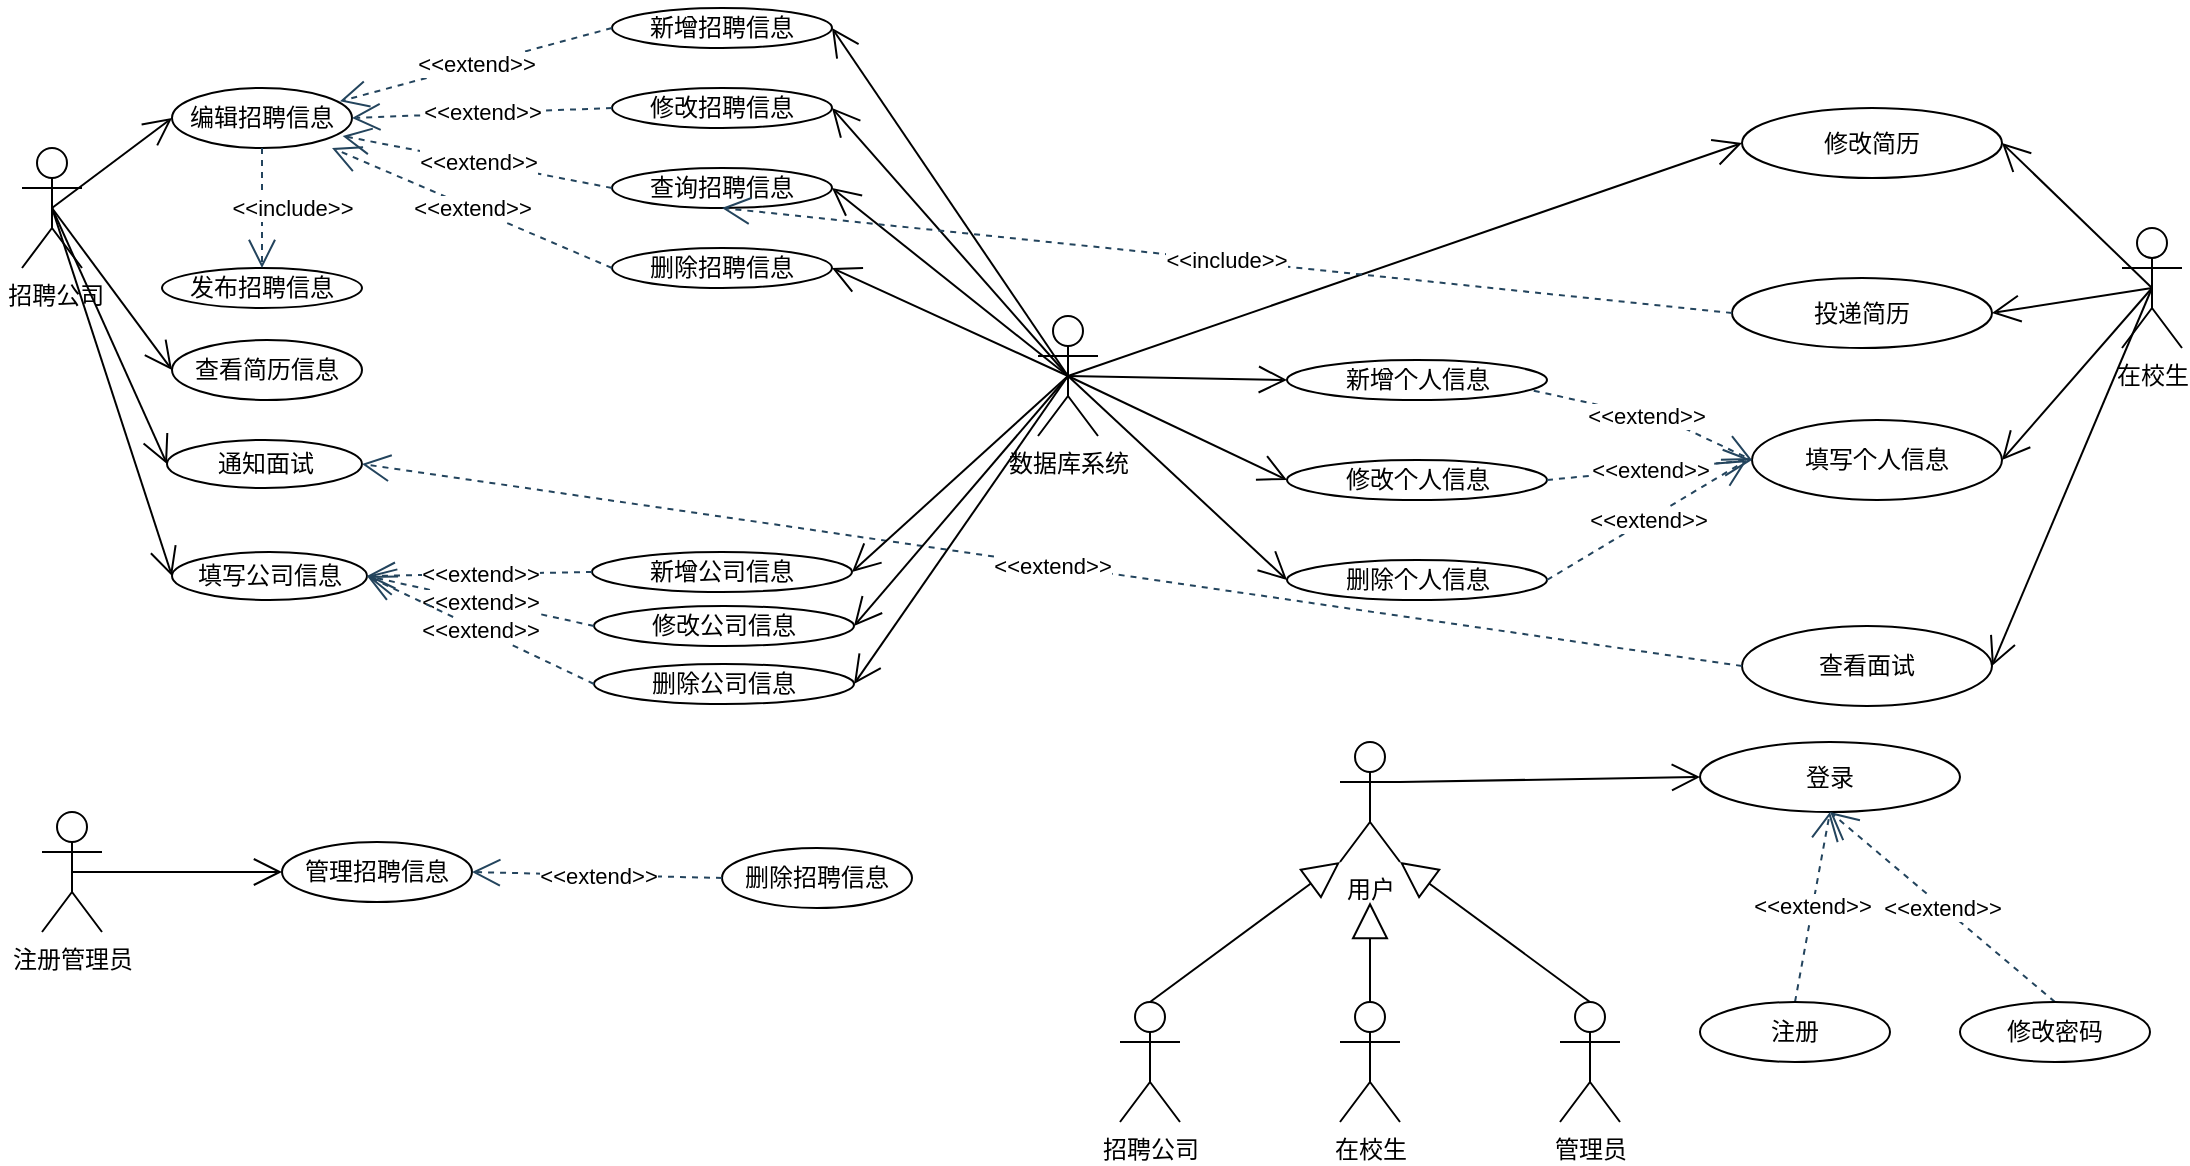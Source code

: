 <mxfile version="21.3.7" type="device">
  <diagram name="Page-1" id="13e1069c-82ec-6db2-03f1-153e76fe0fe0">
    <mxGraphModel dx="979" dy="470" grid="1" gridSize="10" guides="1" tooltips="1" connect="1" arrows="1" fold="1" page="1" pageScale="1" pageWidth="1100" pageHeight="850" background="none" math="0" shadow="0">
      <root>
        <mxCell id="0" />
        <mxCell id="1" parent="0" />
        <mxCell id="azs-YrkszmHlzCZsq6A1-1" value="&amp;nbsp;招聘公司&lt;br&gt;" style="shape=umlActor;verticalLabelPosition=bottom;verticalAlign=top;html=1;" parent="1" vertex="1">
          <mxGeometry x="10" y="80" width="30" height="60" as="geometry" />
        </mxCell>
        <mxCell id="azs-YrkszmHlzCZsq6A1-4" value="编辑招聘信息" style="ellipse;whiteSpace=wrap;html=1;" parent="1" vertex="1">
          <mxGeometry x="85" y="50" width="90" height="30" as="geometry" />
        </mxCell>
        <mxCell id="azs-YrkszmHlzCZsq6A1-7" value="" style="endArrow=open;endFill=1;endSize=12;html=1;rounded=0;entryX=0;entryY=0.5;entryDx=0;entryDy=0;" parent="1" target="azs-YrkszmHlzCZsq6A1-4" edge="1">
          <mxGeometry width="160" relative="1" as="geometry">
            <mxPoint x="25" y="110" as="sourcePoint" />
            <mxPoint x="154" y="73" as="targetPoint" />
          </mxGeometry>
        </mxCell>
        <mxCell id="azs-YrkszmHlzCZsq6A1-8" style="edgeStyle=orthogonalEdgeStyle;rounded=0;orthogonalLoop=1;jettySize=auto;html=1;exitX=0.5;exitY=1;exitDx=0;exitDy=0;" parent="1" source="azs-YrkszmHlzCZsq6A1-4" target="azs-YrkszmHlzCZsq6A1-4" edge="1">
          <mxGeometry relative="1" as="geometry" />
        </mxCell>
        <mxCell id="azs-YrkszmHlzCZsq6A1-9" value="查询招聘信息" style="ellipse;whiteSpace=wrap;html=1;" parent="1" vertex="1">
          <mxGeometry x="305" y="90" width="110" height="20" as="geometry" />
        </mxCell>
        <mxCell id="azs-YrkszmHlzCZsq6A1-10" value="删除招聘信息" style="ellipse;whiteSpace=wrap;html=1;" parent="1" vertex="1">
          <mxGeometry x="305" y="130" width="110" height="20" as="geometry" />
        </mxCell>
        <mxCell id="azs-YrkszmHlzCZsq6A1-11" value="修改招聘信息" style="ellipse;whiteSpace=wrap;html=1;" parent="1" vertex="1">
          <mxGeometry x="305" y="50" width="110" height="20" as="geometry" />
        </mxCell>
        <mxCell id="azs-YrkszmHlzCZsq6A1-12" value="新增招聘信息" style="ellipse;whiteSpace=wrap;html=1;" parent="1" vertex="1">
          <mxGeometry x="305" y="10" width="110" height="20" as="geometry" />
        </mxCell>
        <mxCell id="azs-YrkszmHlzCZsq6A1-13" style="edgeStyle=orthogonalEdgeStyle;rounded=0;orthogonalLoop=1;jettySize=auto;html=1;exitX=0.5;exitY=1;exitDx=0;exitDy=0;" parent="1" source="azs-YrkszmHlzCZsq6A1-11" target="azs-YrkszmHlzCZsq6A1-11" edge="1">
          <mxGeometry relative="1" as="geometry" />
        </mxCell>
        <mxCell id="azs-YrkszmHlzCZsq6A1-15" value="&amp;lt;&amp;lt;extend&amp;gt;&amp;gt;" style="endArrow=open;endSize=12;dashed=1;html=1;rounded=0;exitX=0;exitY=0.5;exitDx=0;exitDy=0;strokeColor=#23445d;fillColor=#bac8d3;entryX=0.933;entryY=0.222;entryDx=0;entryDy=0;entryPerimeter=0;" parent="1" source="azs-YrkszmHlzCZsq6A1-12" target="azs-YrkszmHlzCZsq6A1-4" edge="1">
          <mxGeometry width="160" relative="1" as="geometry">
            <mxPoint x="155" y="210" as="sourcePoint" />
            <mxPoint x="225" y="210" as="targetPoint" />
            <Array as="points" />
          </mxGeometry>
        </mxCell>
        <mxCell id="azs-YrkszmHlzCZsq6A1-17" value="&amp;lt;&amp;lt;extend&amp;gt;&amp;gt;" style="endArrow=open;endSize=12;dashed=1;html=1;rounded=0;exitX=0;exitY=0.5;exitDx=0;exitDy=0;strokeColor=#23445d;fillColor=#bac8d3;entryX=1;entryY=0.5;entryDx=0;entryDy=0;" parent="1" source="azs-YrkszmHlzCZsq6A1-11" target="azs-YrkszmHlzCZsq6A1-4" edge="1">
          <mxGeometry width="160" relative="1" as="geometry">
            <mxPoint x="395" y="80" as="sourcePoint" />
            <mxPoint x="175" y="70" as="targetPoint" />
            <Array as="points" />
          </mxGeometry>
        </mxCell>
        <mxCell id="azs-YrkszmHlzCZsq6A1-21" value="&amp;lt;&amp;lt;extend&amp;gt;&amp;gt;" style="endArrow=open;endSize=12;dashed=1;html=1;rounded=0;exitX=0;exitY=0.5;exitDx=0;exitDy=0;entryX=0.948;entryY=0.8;entryDx=0;entryDy=0;strokeColor=#23445d;fillColor=#bac8d3;entryPerimeter=0;" parent="1" source="azs-YrkszmHlzCZsq6A1-9" target="azs-YrkszmHlzCZsq6A1-4" edge="1">
          <mxGeometry width="160" relative="1" as="geometry">
            <mxPoint x="465" y="80" as="sourcePoint" />
            <mxPoint x="395" y="125" as="targetPoint" />
            <Array as="points" />
          </mxGeometry>
        </mxCell>
        <mxCell id="azs-YrkszmHlzCZsq6A1-22" value="&amp;lt;&amp;lt;extend&amp;gt;&amp;gt;" style="endArrow=open;endSize=12;dashed=1;html=1;rounded=0;exitX=0;exitY=0.5;exitDx=0;exitDy=0;entryX=0.889;entryY=1;entryDx=0;entryDy=0;strokeColor=#23445d;fillColor=#bac8d3;entryPerimeter=0;" parent="1" source="azs-YrkszmHlzCZsq6A1-10" target="azs-YrkszmHlzCZsq6A1-4" edge="1">
          <mxGeometry width="160" relative="1" as="geometry">
            <mxPoint x="505" y="150" as="sourcePoint" />
            <mxPoint x="435" y="195" as="targetPoint" />
            <Array as="points" />
          </mxGeometry>
        </mxCell>
        <mxCell id="azs-YrkszmHlzCZsq6A1-23" value="发布招聘信息" style="ellipse;whiteSpace=wrap;html=1;" parent="1" vertex="1">
          <mxGeometry x="80" y="140" width="100" height="20" as="geometry" />
        </mxCell>
        <mxCell id="azs-YrkszmHlzCZsq6A1-25" value="&amp;lt;&amp;lt;include&amp;gt;&amp;gt;" style="endArrow=open;endSize=12;dashed=1;html=1;rounded=0;exitX=0.5;exitY=1;exitDx=0;exitDy=0;entryX=0.5;entryY=0;entryDx=0;entryDy=0;strokeColor=#23445d;fillColor=#bac8d3;" parent="1" source="azs-YrkszmHlzCZsq6A1-4" target="azs-YrkszmHlzCZsq6A1-23" edge="1">
          <mxGeometry y="15" width="160" relative="1" as="geometry">
            <mxPoint x="565" y="170" as="sourcePoint" />
            <mxPoint x="495" y="215" as="targetPoint" />
            <Array as="points" />
            <mxPoint as="offset" />
          </mxGeometry>
        </mxCell>
        <mxCell id="azs-YrkszmHlzCZsq6A1-26" value="查看简历信息" style="ellipse;whiteSpace=wrap;html=1;" parent="1" vertex="1">
          <mxGeometry x="85" y="176" width="95" height="30" as="geometry" />
        </mxCell>
        <mxCell id="azs-YrkszmHlzCZsq6A1-27" value="" style="endArrow=open;endFill=1;endSize=12;html=1;rounded=0;entryX=0;entryY=0.5;entryDx=0;entryDy=0;exitX=0.5;exitY=0.5;exitDx=0;exitDy=0;exitPerimeter=0;" parent="1" source="azs-YrkszmHlzCZsq6A1-1" target="azs-YrkszmHlzCZsq6A1-26" edge="1">
          <mxGeometry width="160" relative="1" as="geometry">
            <mxPoint x="70" y="120" as="sourcePoint" />
            <mxPoint x="470" y="230" as="targetPoint" />
          </mxGeometry>
        </mxCell>
        <mxCell id="azs-YrkszmHlzCZsq6A1-30" value="在校生" style="shape=umlActor;verticalLabelPosition=bottom;verticalAlign=top;html=1;" parent="1" vertex="1">
          <mxGeometry x="1060" y="120" width="30" height="60" as="geometry" />
        </mxCell>
        <mxCell id="azs-YrkszmHlzCZsq6A1-31" value="注册管理员" style="shape=umlActor;verticalLabelPosition=bottom;verticalAlign=top;html=1;" parent="1" vertex="1">
          <mxGeometry x="20" y="412" width="30" height="60" as="geometry" />
        </mxCell>
        <mxCell id="azs-YrkszmHlzCZsq6A1-44" value="填写个人信息" style="ellipse;whiteSpace=wrap;html=1;" parent="1" vertex="1">
          <mxGeometry x="875" y="216" width="125" height="40" as="geometry" />
        </mxCell>
        <mxCell id="azs-YrkszmHlzCZsq6A1-53" value="" style="endArrow=open;endFill=1;endSize=12;html=1;rounded=0;entryX=0;entryY=0.5;entryDx=0;entryDy=0;exitX=0.5;exitY=0.5;exitDx=0;exitDy=0;exitPerimeter=0;" parent="1" source="azs-YrkszmHlzCZsq6A1-31" target="lMJh0ogCnIjCgvTfeSeF-2" edge="1">
          <mxGeometry width="160" relative="1" as="geometry">
            <mxPoint x="50" y="464" as="sourcePoint" />
            <mxPoint x="137" y="445" as="targetPoint" />
          </mxGeometry>
        </mxCell>
        <mxCell id="azs-YrkszmHlzCZsq6A1-56" value="修改简历" style="ellipse;whiteSpace=wrap;html=1;" parent="1" vertex="1">
          <mxGeometry x="870" y="60" width="130" height="35" as="geometry" />
        </mxCell>
        <mxCell id="azs-YrkszmHlzCZsq6A1-57" value="删除个人信息" style="ellipse;whiteSpace=wrap;html=1;" parent="1" vertex="1">
          <mxGeometry x="642.5" y="286" width="130" height="20" as="geometry" />
        </mxCell>
        <mxCell id="azs-YrkszmHlzCZsq6A1-58" value="修改个人信息" style="ellipse;whiteSpace=wrap;html=1;" parent="1" vertex="1">
          <mxGeometry x="642.5" y="236" width="130" height="20" as="geometry" />
        </mxCell>
        <mxCell id="azs-YrkszmHlzCZsq6A1-61" value="新增个人信息" style="ellipse;whiteSpace=wrap;html=1;" parent="1" vertex="1">
          <mxGeometry x="642.5" y="186" width="130" height="20" as="geometry" />
        </mxCell>
        <mxCell id="azs-YrkszmHlzCZsq6A1-62" value="&amp;lt;&amp;lt;extend&amp;gt;&amp;gt;" style="endArrow=open;endSize=12;dashed=1;html=1;rounded=0;entryX=0;entryY=0.5;entryDx=0;entryDy=0;strokeColor=#23445d;fillColor=#bac8d3;exitX=0.949;exitY=0.767;exitDx=0;exitDy=0;exitPerimeter=0;" parent="1" source="azs-YrkszmHlzCZsq6A1-61" target="azs-YrkszmHlzCZsq6A1-44" edge="1">
          <mxGeometry width="160" relative="1" as="geometry">
            <mxPoint x="782.5" y="196" as="sourcePoint" />
            <mxPoint x="672.5" y="306" as="targetPoint" />
            <Array as="points">
              <mxPoint x="832.5" y="216" />
            </Array>
          </mxGeometry>
        </mxCell>
        <mxCell id="azs-YrkszmHlzCZsq6A1-63" value="&amp;lt;&amp;lt;extend&amp;gt;&amp;gt;" style="endArrow=open;endSize=12;dashed=1;html=1;rounded=0;exitX=1;exitY=0.5;exitDx=0;exitDy=0;entryX=0;entryY=0.5;entryDx=0;entryDy=0;strokeColor=#23445d;fillColor=#bac8d3;" parent="1" source="azs-YrkszmHlzCZsq6A1-58" target="azs-YrkszmHlzCZsq6A1-44" edge="1">
          <mxGeometry width="160" relative="1" as="geometry">
            <mxPoint x="822.5" y="246" as="sourcePoint" />
            <mxPoint x="682.5" y="186" as="targetPoint" />
            <Array as="points" />
          </mxGeometry>
        </mxCell>
        <mxCell id="azs-YrkszmHlzCZsq6A1-64" value="&amp;lt;&amp;lt;extend&amp;gt;&amp;gt;" style="endArrow=open;endSize=12;dashed=1;html=1;rounded=0;exitX=1;exitY=0.5;exitDx=0;exitDy=0;strokeColor=#23445d;fillColor=#bac8d3;" parent="1" source="azs-YrkszmHlzCZsq6A1-57" edge="1">
          <mxGeometry width="160" relative="1" as="geometry">
            <mxPoint x="842.5" y="276" as="sourcePoint" />
            <mxPoint x="872.5" y="236" as="targetPoint" />
            <Array as="points" />
          </mxGeometry>
        </mxCell>
        <mxCell id="azs-YrkszmHlzCZsq6A1-75" value="" style="endArrow=open;endFill=1;endSize=12;html=1;rounded=0;exitX=0.5;exitY=0.5;exitDx=0;exitDy=0;exitPerimeter=0;entryX=1;entryY=0.5;entryDx=0;entryDy=0;" parent="1" source="azs-YrkszmHlzCZsq6A1-30" target="azs-YrkszmHlzCZsq6A1-56" edge="1">
          <mxGeometry width="160" relative="1" as="geometry">
            <mxPoint x="710" y="200" as="sourcePoint" />
            <mxPoint x="870" y="200" as="targetPoint" />
          </mxGeometry>
        </mxCell>
        <mxCell id="azs-YrkszmHlzCZsq6A1-76" value="" style="endArrow=open;endFill=1;endSize=12;html=1;rounded=0;entryX=1;entryY=0.5;entryDx=0;entryDy=0;exitX=0.5;exitY=0.5;exitDx=0;exitDy=0;exitPerimeter=0;" parent="1" source="FBiyaQ0ir9QZVA-aCZXJ-5" target="azs-YrkszmHlzCZsq6A1-12" edge="1">
          <mxGeometry width="160" relative="1" as="geometry">
            <mxPoint x="550" y="60" as="sourcePoint" />
            <mxPoint x="720" y="200" as="targetPoint" />
          </mxGeometry>
        </mxCell>
        <mxCell id="azs-YrkszmHlzCZsq6A1-77" value="" style="endArrow=open;endFill=1;endSize=12;html=1;rounded=0;entryX=1;entryY=0.5;entryDx=0;entryDy=0;exitX=0.5;exitY=0.5;exitDx=0;exitDy=0;exitPerimeter=0;" parent="1" source="FBiyaQ0ir9QZVA-aCZXJ-5" target="azs-YrkszmHlzCZsq6A1-10" edge="1">
          <mxGeometry width="160" relative="1" as="geometry">
            <mxPoint x="530" y="200" as="sourcePoint" />
            <mxPoint x="720" y="200" as="targetPoint" />
          </mxGeometry>
        </mxCell>
        <mxCell id="azs-YrkszmHlzCZsq6A1-78" value="" style="endArrow=open;endFill=1;endSize=12;html=1;rounded=0;entryX=1;entryY=0.5;entryDx=0;entryDy=0;exitX=0.5;exitY=0.5;exitDx=0;exitDy=0;exitPerimeter=0;" parent="1" source="FBiyaQ0ir9QZVA-aCZXJ-5" target="azs-YrkszmHlzCZsq6A1-9" edge="1">
          <mxGeometry width="160" relative="1" as="geometry">
            <mxPoint x="560" y="200" as="sourcePoint" />
            <mxPoint x="720" y="200" as="targetPoint" />
          </mxGeometry>
        </mxCell>
        <mxCell id="azs-YrkszmHlzCZsq6A1-79" value="" style="endArrow=open;endFill=1;endSize=12;html=1;rounded=0;entryX=1;entryY=0.5;entryDx=0;entryDy=0;exitX=0.5;exitY=0.5;exitDx=0;exitDy=0;exitPerimeter=0;" parent="1" source="FBiyaQ0ir9QZVA-aCZXJ-5" target="azs-YrkszmHlzCZsq6A1-11" edge="1">
          <mxGeometry width="160" relative="1" as="geometry">
            <mxPoint x="560" y="200" as="sourcePoint" />
            <mxPoint x="720" y="200" as="targetPoint" />
          </mxGeometry>
        </mxCell>
        <mxCell id="azs-YrkszmHlzCZsq6A1-82" value="" style="endArrow=open;endFill=1;endSize=12;html=1;rounded=0;entryX=0;entryY=0.5;entryDx=0;entryDy=0;exitX=0.5;exitY=0.5;exitDx=0;exitDy=0;exitPerimeter=0;" parent="1" source="FBiyaQ0ir9QZVA-aCZXJ-5" target="azs-YrkszmHlzCZsq6A1-56" edge="1">
          <mxGeometry width="160" relative="1" as="geometry">
            <mxPoint x="550" y="60" as="sourcePoint" />
            <mxPoint x="660" y="42.5" as="targetPoint" />
          </mxGeometry>
        </mxCell>
        <mxCell id="azs-YrkszmHlzCZsq6A1-84" value="投递简历" style="ellipse;whiteSpace=wrap;html=1;" parent="1" vertex="1">
          <mxGeometry x="865" y="145" width="130" height="35" as="geometry" />
        </mxCell>
        <mxCell id="azs-YrkszmHlzCZsq6A1-85" value="" style="endArrow=open;endFill=1;endSize=12;html=1;rounded=0;entryX=1;entryY=0.5;entryDx=0;entryDy=0;exitX=0.5;exitY=0.5;exitDx=0;exitDy=0;exitPerimeter=0;" parent="1" source="azs-YrkszmHlzCZsq6A1-30" target="azs-YrkszmHlzCZsq6A1-84" edge="1">
          <mxGeometry width="160" relative="1" as="geometry">
            <mxPoint x="760" y="200" as="sourcePoint" />
            <mxPoint x="920" y="200" as="targetPoint" />
          </mxGeometry>
        </mxCell>
        <mxCell id="azs-YrkszmHlzCZsq6A1-86" value="" style="endArrow=open;endFill=1;endSize=12;html=1;rounded=0;entryX=1;entryY=0.5;entryDx=0;entryDy=0;" parent="1" target="azs-YrkszmHlzCZsq6A1-44" edge="1">
          <mxGeometry width="160" relative="1" as="geometry">
            <mxPoint x="1075" y="150" as="sourcePoint" />
            <mxPoint x="920" y="200" as="targetPoint" />
          </mxGeometry>
        </mxCell>
        <mxCell id="FBiyaQ0ir9QZVA-aCZXJ-4" value="&amp;lt;&amp;lt;include&amp;gt;&amp;gt;" style="endArrow=open;endSize=12;dashed=1;html=1;rounded=0;strokeColor=#23445d;fillColor=#bac8d3;exitX=0;exitY=0.5;exitDx=0;exitDy=0;entryX=0.5;entryY=1;entryDx=0;entryDy=0;" parent="1" source="azs-YrkszmHlzCZsq6A1-84" target="azs-YrkszmHlzCZsq6A1-9" edge="1">
          <mxGeometry width="160" relative="1" as="geometry">
            <mxPoint x="600" y="180" as="sourcePoint" />
            <mxPoint x="410" y="100" as="targetPoint" />
            <Array as="points" />
          </mxGeometry>
        </mxCell>
        <mxCell id="FBiyaQ0ir9QZVA-aCZXJ-5" value="数据库系统" style="shape=umlActor;verticalLabelPosition=bottom;verticalAlign=top;html=1;" parent="1" vertex="1">
          <mxGeometry x="518" y="164" width="30" height="60" as="geometry" />
        </mxCell>
        <mxCell id="FBiyaQ0ir9QZVA-aCZXJ-6" value="" style="endArrow=open;endFill=1;endSize=12;html=1;rounded=0;exitX=0.5;exitY=0.5;exitDx=0;exitDy=0;exitPerimeter=0;entryX=0;entryY=0.5;entryDx=0;entryDy=0;" parent="1" source="FBiyaQ0ir9QZVA-aCZXJ-5" target="azs-YrkszmHlzCZsq6A1-61" edge="1">
          <mxGeometry width="160" relative="1" as="geometry">
            <mxPoint x="660" y="260" as="sourcePoint" />
            <mxPoint x="640" y="260" as="targetPoint" />
          </mxGeometry>
        </mxCell>
        <mxCell id="FBiyaQ0ir9QZVA-aCZXJ-7" value="" style="endArrow=open;endFill=1;endSize=12;html=1;rounded=0;exitX=0.5;exitY=0.5;exitDx=0;exitDy=0;exitPerimeter=0;entryX=0;entryY=0.5;entryDx=0;entryDy=0;" parent="1" source="FBiyaQ0ir9QZVA-aCZXJ-5" target="azs-YrkszmHlzCZsq6A1-58" edge="1">
          <mxGeometry width="160" relative="1" as="geometry">
            <mxPoint x="660" y="260" as="sourcePoint" />
            <mxPoint x="820" y="260" as="targetPoint" />
          </mxGeometry>
        </mxCell>
        <mxCell id="FBiyaQ0ir9QZVA-aCZXJ-8" value="" style="endArrow=open;endFill=1;endSize=12;html=1;rounded=0;exitX=0.5;exitY=0.5;exitDx=0;exitDy=0;exitPerimeter=0;entryX=0;entryY=0.5;entryDx=0;entryDy=0;" parent="1" source="FBiyaQ0ir9QZVA-aCZXJ-5" target="azs-YrkszmHlzCZsq6A1-57" edge="1">
          <mxGeometry width="160" relative="1" as="geometry">
            <mxPoint x="660" y="260" as="sourcePoint" />
            <mxPoint x="820" y="260" as="targetPoint" />
          </mxGeometry>
        </mxCell>
        <mxCell id="FBiyaQ0ir9QZVA-aCZXJ-9" value="用户" style="shape=umlActor;verticalLabelPosition=bottom;verticalAlign=top;html=1;" parent="1" vertex="1">
          <mxGeometry x="669" y="377" width="30" height="60" as="geometry" />
        </mxCell>
        <mxCell id="FBiyaQ0ir9QZVA-aCZXJ-10" value="在校生" style="shape=umlActor;verticalLabelPosition=bottom;verticalAlign=top;html=1;" parent="1" vertex="1">
          <mxGeometry x="669" y="507" width="30" height="60" as="geometry" />
        </mxCell>
        <mxCell id="FBiyaQ0ir9QZVA-aCZXJ-11" value="管理员" style="shape=umlActor;verticalLabelPosition=bottom;verticalAlign=top;html=1;" parent="1" vertex="1">
          <mxGeometry x="779" y="507" width="30" height="60" as="geometry" />
        </mxCell>
        <mxCell id="FBiyaQ0ir9QZVA-aCZXJ-12" value="招聘公司" style="shape=umlActor;verticalLabelPosition=bottom;verticalAlign=top;html=1;" parent="1" vertex="1">
          <mxGeometry x="559" y="507" width="30" height="60" as="geometry" />
        </mxCell>
        <mxCell id="FBiyaQ0ir9QZVA-aCZXJ-14" value="" style="endArrow=block;endSize=16;endFill=0;html=1;rounded=0;exitX=0.5;exitY=0;exitDx=0;exitDy=0;exitPerimeter=0;entryX=0;entryY=1;entryDx=0;entryDy=0;entryPerimeter=0;" parent="1" source="FBiyaQ0ir9QZVA-aCZXJ-12" target="FBiyaQ0ir9QZVA-aCZXJ-9" edge="1">
          <mxGeometry width="160" relative="1" as="geometry">
            <mxPoint x="539" y="497" as="sourcePoint" />
            <mxPoint x="699" y="497" as="targetPoint" />
          </mxGeometry>
        </mxCell>
        <mxCell id="FBiyaQ0ir9QZVA-aCZXJ-15" value="" style="endArrow=block;endSize=16;endFill=0;html=1;rounded=0;exitX=0.5;exitY=0;exitDx=0;exitDy=0;exitPerimeter=0;" parent="1" source="FBiyaQ0ir9QZVA-aCZXJ-10" edge="1">
          <mxGeometry width="160" relative="1" as="geometry">
            <mxPoint x="699" y="487" as="sourcePoint" />
            <mxPoint x="684" y="457" as="targetPoint" />
          </mxGeometry>
        </mxCell>
        <mxCell id="FBiyaQ0ir9QZVA-aCZXJ-16" value="" style="endArrow=block;endSize=16;endFill=0;html=1;rounded=0;exitX=0.5;exitY=0;exitDx=0;exitDy=0;exitPerimeter=0;entryX=1;entryY=1;entryDx=0;entryDy=0;entryPerimeter=0;" parent="1" source="FBiyaQ0ir9QZVA-aCZXJ-11" target="FBiyaQ0ir9QZVA-aCZXJ-9" edge="1">
          <mxGeometry width="160" relative="1" as="geometry">
            <mxPoint x="749" y="457" as="sourcePoint" />
            <mxPoint x="844" y="387" as="targetPoint" />
          </mxGeometry>
        </mxCell>
        <mxCell id="FBiyaQ0ir9QZVA-aCZXJ-17" value="登录" style="ellipse;whiteSpace=wrap;html=1;" parent="1" vertex="1">
          <mxGeometry x="849" y="377" width="130" height="35" as="geometry" />
        </mxCell>
        <mxCell id="FBiyaQ0ir9QZVA-aCZXJ-18" value="" style="endArrow=open;endFill=1;endSize=12;html=1;rounded=0;entryX=0;entryY=0.5;entryDx=0;entryDy=0;exitX=1;exitY=0.333;exitDx=0;exitDy=0;exitPerimeter=0;" parent="1" source="FBiyaQ0ir9QZVA-aCZXJ-9" target="FBiyaQ0ir9QZVA-aCZXJ-17" edge="1">
          <mxGeometry width="160" relative="1" as="geometry">
            <mxPoint x="739" y="397" as="sourcePoint" />
            <mxPoint x="859" y="397" as="targetPoint" />
          </mxGeometry>
        </mxCell>
        <mxCell id="lMJh0ogCnIjCgvTfeSeF-2" value="管理招聘信息" style="ellipse;whiteSpace=wrap;html=1;" parent="1" vertex="1">
          <mxGeometry x="140" y="427" width="95" height="30" as="geometry" />
        </mxCell>
        <mxCell id="lMJh0ogCnIjCgvTfeSeF-10" value="删除招聘信息" style="ellipse;whiteSpace=wrap;html=1;" parent="1" vertex="1">
          <mxGeometry x="360" y="430" width="95" height="30" as="geometry" />
        </mxCell>
        <mxCell id="lMJh0ogCnIjCgvTfeSeF-11" value="&amp;lt;&amp;lt;extend&amp;gt;&amp;gt;" style="endArrow=open;endSize=12;dashed=1;html=1;rounded=0;exitX=0;exitY=0.5;exitDx=0;exitDy=0;entryX=1;entryY=0.5;entryDx=0;entryDy=0;strokeColor=#23445d;fillColor=#bac8d3;" parent="1" source="lMJh0ogCnIjCgvTfeSeF-10" target="lMJh0ogCnIjCgvTfeSeF-2" edge="1">
          <mxGeometry width="160" relative="1" as="geometry">
            <mxPoint x="260" y="395" as="sourcePoint" />
            <mxPoint x="120" y="335" as="targetPoint" />
            <Array as="points" />
          </mxGeometry>
        </mxCell>
        <mxCell id="lMJh0ogCnIjCgvTfeSeF-12" value="&amp;lt;&amp;lt;extend&amp;gt;&amp;gt;" style="endArrow=open;endSize=12;dashed=1;html=1;rounded=0;entryX=0.5;entryY=1;entryDx=0;entryDy=0;strokeColor=#23445d;fillColor=#bac8d3;exitX=0.5;exitY=0;exitDx=0;exitDy=0;" parent="1" source="lMJh0ogCnIjCgvTfeSeF-14" target="FBiyaQ0ir9QZVA-aCZXJ-17" edge="1">
          <mxGeometry width="160" relative="1" as="geometry">
            <mxPoint x="870" y="490" as="sourcePoint" />
            <mxPoint x="750" y="390" as="targetPoint" />
            <Array as="points" />
          </mxGeometry>
        </mxCell>
        <mxCell id="lMJh0ogCnIjCgvTfeSeF-13" value="&amp;lt;&amp;lt;extend&amp;gt;&amp;gt;" style="endArrow=open;endSize=12;dashed=1;html=1;rounded=0;exitX=0.5;exitY=0;exitDx=0;exitDy=0;entryX=0.5;entryY=1;entryDx=0;entryDy=0;strokeColor=#23445d;fillColor=#bac8d3;" parent="1" source="lMJh0ogCnIjCgvTfeSeF-15" target="FBiyaQ0ir9QZVA-aCZXJ-17" edge="1">
          <mxGeometry width="160" relative="1" as="geometry">
            <mxPoint x="930" y="460" as="sourcePoint" />
            <mxPoint x="790" y="400" as="targetPoint" />
            <Array as="points" />
          </mxGeometry>
        </mxCell>
        <mxCell id="lMJh0ogCnIjCgvTfeSeF-14" value="注册" style="ellipse;whiteSpace=wrap;html=1;" parent="1" vertex="1">
          <mxGeometry x="849" y="507" width="95" height="30" as="geometry" />
        </mxCell>
        <mxCell id="lMJh0ogCnIjCgvTfeSeF-15" value="修改密码" style="ellipse;whiteSpace=wrap;html=1;" parent="1" vertex="1">
          <mxGeometry x="979" y="507" width="95" height="30" as="geometry" />
        </mxCell>
        <mxCell id="lMJh0ogCnIjCgvTfeSeF-16" value="通知面试" style="ellipse;whiteSpace=wrap;html=1;" parent="1" vertex="1">
          <mxGeometry x="82.5" y="226" width="97.5" height="24" as="geometry" />
        </mxCell>
        <mxCell id="lMJh0ogCnIjCgvTfeSeF-19" value="" style="endArrow=open;endFill=1;endSize=12;html=1;rounded=0;exitX=0.5;exitY=0.5;exitDx=0;exitDy=0;exitPerimeter=0;entryX=0;entryY=0.5;entryDx=0;entryDy=0;" parent="1" source="azs-YrkszmHlzCZsq6A1-1" target="lMJh0ogCnIjCgvTfeSeF-16" edge="1">
          <mxGeometry width="160" relative="1" as="geometry">
            <mxPoint x="210" y="230" as="sourcePoint" />
            <mxPoint x="320" y="332" as="targetPoint" />
          </mxGeometry>
        </mxCell>
        <mxCell id="lMJh0ogCnIjCgvTfeSeF-20" value="" style="endArrow=open;endFill=1;endSize=12;html=1;rounded=0;exitX=0.5;exitY=0.5;exitDx=0;exitDy=0;exitPerimeter=0;entryX=1;entryY=0.5;entryDx=0;entryDy=0;" parent="1" source="azs-YrkszmHlzCZsq6A1-30" target="lMJh0ogCnIjCgvTfeSeF-21" edge="1">
          <mxGeometry width="160" relative="1" as="geometry">
            <mxPoint x="1050" y="300" as="sourcePoint" />
            <mxPoint x="1020" y="310" as="targetPoint" />
          </mxGeometry>
        </mxCell>
        <mxCell id="lMJh0ogCnIjCgvTfeSeF-21" value="查看面试" style="ellipse;whiteSpace=wrap;html=1;" parent="1" vertex="1">
          <mxGeometry x="870" y="319" width="125" height="40" as="geometry" />
        </mxCell>
        <mxCell id="lMJh0ogCnIjCgvTfeSeF-22" value="&amp;lt;&amp;lt;extend&amp;gt;&amp;gt;" style="endArrow=open;endSize=12;dashed=1;html=1;rounded=0;exitX=0;exitY=0.5;exitDx=0;exitDy=0;entryX=1;entryY=0.5;entryDx=0;entryDy=0;strokeColor=#23445d;fillColor=#bac8d3;" parent="1" source="lMJh0ogCnIjCgvTfeSeF-21" target="lMJh0ogCnIjCgvTfeSeF-16" edge="1">
          <mxGeometry width="160" relative="1" as="geometry">
            <mxPoint x="330" y="300" as="sourcePoint" />
            <mxPoint x="190" y="240" as="targetPoint" />
            <Array as="points" />
          </mxGeometry>
        </mxCell>
        <mxCell id="lMJh0ogCnIjCgvTfeSeF-23" value="" style="endArrow=open;endFill=1;endSize=12;html=1;rounded=0;exitX=0.5;exitY=0.5;exitDx=0;exitDy=0;exitPerimeter=0;entryX=0;entryY=0.5;entryDx=0;entryDy=0;" parent="1" source="azs-YrkszmHlzCZsq6A1-1" target="lMJh0ogCnIjCgvTfeSeF-24" edge="1">
          <mxGeometry width="160" relative="1" as="geometry">
            <mxPoint x="70" y="270" as="sourcePoint" />
            <mxPoint x="80" y="290" as="targetPoint" />
          </mxGeometry>
        </mxCell>
        <mxCell id="lMJh0ogCnIjCgvTfeSeF-24" value="填写公司信息" style="ellipse;whiteSpace=wrap;html=1;" parent="1" vertex="1">
          <mxGeometry x="85" y="282" width="97.5" height="24" as="geometry" />
        </mxCell>
        <mxCell id="lMJh0ogCnIjCgvTfeSeF-25" value="删除公司信息" style="ellipse;whiteSpace=wrap;html=1;" parent="1" vertex="1">
          <mxGeometry x="296" y="338" width="130" height="20" as="geometry" />
        </mxCell>
        <mxCell id="lMJh0ogCnIjCgvTfeSeF-26" value="修改公司信息" style="ellipse;whiteSpace=wrap;html=1;" parent="1" vertex="1">
          <mxGeometry x="296" y="309" width="130" height="20" as="geometry" />
        </mxCell>
        <mxCell id="lMJh0ogCnIjCgvTfeSeF-27" value="新增公司信息" style="ellipse;whiteSpace=wrap;html=1;" parent="1" vertex="1">
          <mxGeometry x="295" y="282" width="130" height="20" as="geometry" />
        </mxCell>
        <mxCell id="lMJh0ogCnIjCgvTfeSeF-28" value="&amp;lt;&amp;lt;extend&amp;gt;&amp;gt;" style="endArrow=open;endSize=12;dashed=1;html=1;rounded=0;entryX=1;entryY=0.5;entryDx=0;entryDy=0;strokeColor=#23445d;fillColor=#bac8d3;exitX=0;exitY=0.5;exitDx=0;exitDy=0;" parent="1" source="lMJh0ogCnIjCgvTfeSeF-27" target="lMJh0ogCnIjCgvTfeSeF-24" edge="1">
          <mxGeometry width="160" relative="1" as="geometry">
            <mxPoint x="380" y="330" as="sourcePoint" />
            <mxPoint x="472.5" y="370" as="targetPoint" />
            <Array as="points" />
          </mxGeometry>
        </mxCell>
        <mxCell id="lMJh0ogCnIjCgvTfeSeF-29" value="&amp;lt;&amp;lt;extend&amp;gt;&amp;gt;" style="endArrow=open;endSize=12;dashed=1;html=1;rounded=0;exitX=0;exitY=0.5;exitDx=0;exitDy=0;strokeColor=#23445d;fillColor=#bac8d3;entryX=1;entryY=0.5;entryDx=0;entryDy=0;" parent="1" source="lMJh0ogCnIjCgvTfeSeF-26" target="lMJh0ogCnIjCgvTfeSeF-24" edge="1">
          <mxGeometry width="160" relative="1" as="geometry">
            <mxPoint x="420" y="380" as="sourcePoint" />
            <mxPoint x="470" y="370" as="targetPoint" />
            <Array as="points" />
          </mxGeometry>
        </mxCell>
        <mxCell id="lMJh0ogCnIjCgvTfeSeF-30" value="&amp;lt;&amp;lt;extend&amp;gt;&amp;gt;" style="endArrow=open;endSize=12;dashed=1;html=1;rounded=0;exitX=0;exitY=0.5;exitDx=0;exitDy=0;strokeColor=#23445d;fillColor=#bac8d3;entryX=1;entryY=0.5;entryDx=0;entryDy=0;" parent="1" source="lMJh0ogCnIjCgvTfeSeF-25" target="lMJh0ogCnIjCgvTfeSeF-24" edge="1">
          <mxGeometry width="160" relative="1" as="geometry">
            <mxPoint x="440" y="410" as="sourcePoint" />
            <mxPoint x="470" y="370" as="targetPoint" />
            <Array as="points" />
          </mxGeometry>
        </mxCell>
        <mxCell id="lMJh0ogCnIjCgvTfeSeF-32" value="" style="endArrow=open;endFill=1;endSize=12;html=1;rounded=0;entryX=1;entryY=0.5;entryDx=0;entryDy=0;exitX=0.5;exitY=0.5;exitDx=0;exitDy=0;exitPerimeter=0;" parent="1" source="FBiyaQ0ir9QZVA-aCZXJ-5" target="lMJh0ogCnIjCgvTfeSeF-27" edge="1">
          <mxGeometry width="160" relative="1" as="geometry">
            <mxPoint x="450" y="220" as="sourcePoint" />
            <mxPoint x="332" y="166" as="targetPoint" />
          </mxGeometry>
        </mxCell>
        <mxCell id="lMJh0ogCnIjCgvTfeSeF-33" value="" style="endArrow=open;endFill=1;endSize=12;html=1;rounded=0;entryX=1;entryY=0.5;entryDx=0;entryDy=0;exitX=0.5;exitY=0.5;exitDx=0;exitDy=0;exitPerimeter=0;" parent="1" source="FBiyaQ0ir9QZVA-aCZXJ-5" target="lMJh0ogCnIjCgvTfeSeF-26" edge="1">
          <mxGeometry width="160" relative="1" as="geometry">
            <mxPoint x="480" y="330" as="sourcePoint" />
            <mxPoint x="362" y="276" as="targetPoint" />
          </mxGeometry>
        </mxCell>
        <mxCell id="lMJh0ogCnIjCgvTfeSeF-34" value="" style="endArrow=open;endFill=1;endSize=12;html=1;rounded=0;entryX=1;entryY=0.5;entryDx=0;entryDy=0;exitX=0.5;exitY=0.5;exitDx=0;exitDy=0;exitPerimeter=0;" parent="1" source="FBiyaQ0ir9QZVA-aCZXJ-5" target="lMJh0ogCnIjCgvTfeSeF-25" edge="1">
          <mxGeometry width="160" relative="1" as="geometry">
            <mxPoint x="490" y="330" as="sourcePoint" />
            <mxPoint x="372" y="276" as="targetPoint" />
          </mxGeometry>
        </mxCell>
      </root>
    </mxGraphModel>
  </diagram>
</mxfile>
